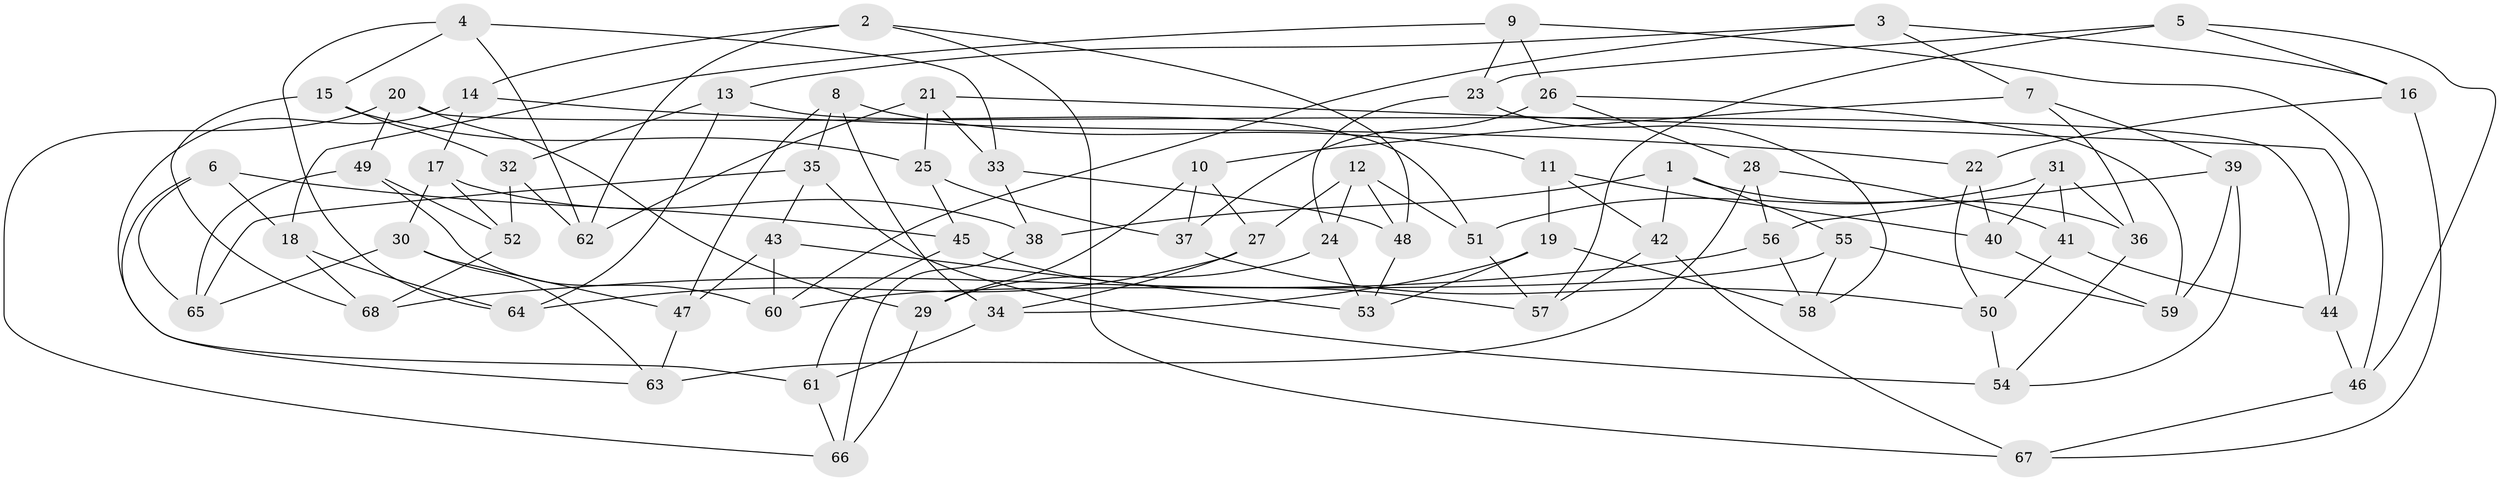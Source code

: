 // coarse degree distribution, {6: 0.2553191489361702, 10: 0.02127659574468085, 4: 0.6382978723404256, 3: 0.02127659574468085, 7: 0.02127659574468085, 8: 0.0425531914893617}
// Generated by graph-tools (version 1.1) at 2025/20/03/04/25 18:20:37]
// undirected, 68 vertices, 136 edges
graph export_dot {
graph [start="1"]
  node [color=gray90,style=filled];
  1;
  2;
  3;
  4;
  5;
  6;
  7;
  8;
  9;
  10;
  11;
  12;
  13;
  14;
  15;
  16;
  17;
  18;
  19;
  20;
  21;
  22;
  23;
  24;
  25;
  26;
  27;
  28;
  29;
  30;
  31;
  32;
  33;
  34;
  35;
  36;
  37;
  38;
  39;
  40;
  41;
  42;
  43;
  44;
  45;
  46;
  47;
  48;
  49;
  50;
  51;
  52;
  53;
  54;
  55;
  56;
  57;
  58;
  59;
  60;
  61;
  62;
  63;
  64;
  65;
  66;
  67;
  68;
  1 -- 42;
  1 -- 38;
  1 -- 55;
  1 -- 36;
  2 -- 14;
  2 -- 62;
  2 -- 67;
  2 -- 48;
  3 -- 60;
  3 -- 13;
  3 -- 7;
  3 -- 16;
  4 -- 64;
  4 -- 62;
  4 -- 15;
  4 -- 33;
  5 -- 16;
  5 -- 23;
  5 -- 57;
  5 -- 46;
  6 -- 45;
  6 -- 18;
  6 -- 65;
  6 -- 63;
  7 -- 10;
  7 -- 39;
  7 -- 36;
  8 -- 11;
  8 -- 34;
  8 -- 47;
  8 -- 35;
  9 -- 18;
  9 -- 46;
  9 -- 26;
  9 -- 23;
  10 -- 29;
  10 -- 27;
  10 -- 37;
  11 -- 40;
  11 -- 42;
  11 -- 19;
  12 -- 27;
  12 -- 24;
  12 -- 51;
  12 -- 48;
  13 -- 51;
  13 -- 64;
  13 -- 32;
  14 -- 61;
  14 -- 17;
  14 -- 22;
  15 -- 68;
  15 -- 32;
  15 -- 25;
  16 -- 22;
  16 -- 67;
  17 -- 30;
  17 -- 38;
  17 -- 52;
  18 -- 64;
  18 -- 68;
  19 -- 58;
  19 -- 34;
  19 -- 53;
  20 -- 49;
  20 -- 44;
  20 -- 66;
  20 -- 29;
  21 -- 62;
  21 -- 33;
  21 -- 25;
  21 -- 44;
  22 -- 50;
  22 -- 40;
  23 -- 58;
  23 -- 24;
  24 -- 29;
  24 -- 53;
  25 -- 37;
  25 -- 45;
  26 -- 37;
  26 -- 28;
  26 -- 59;
  27 -- 64;
  27 -- 34;
  28 -- 41;
  28 -- 63;
  28 -- 56;
  29 -- 66;
  30 -- 65;
  30 -- 47;
  30 -- 63;
  31 -- 51;
  31 -- 40;
  31 -- 36;
  31 -- 41;
  32 -- 62;
  32 -- 52;
  33 -- 48;
  33 -- 38;
  34 -- 61;
  35 -- 65;
  35 -- 54;
  35 -- 43;
  36 -- 54;
  37 -- 50;
  38 -- 66;
  39 -- 56;
  39 -- 54;
  39 -- 59;
  40 -- 59;
  41 -- 44;
  41 -- 50;
  42 -- 67;
  42 -- 57;
  43 -- 60;
  43 -- 53;
  43 -- 47;
  44 -- 46;
  45 -- 57;
  45 -- 61;
  46 -- 67;
  47 -- 63;
  48 -- 53;
  49 -- 60;
  49 -- 52;
  49 -- 65;
  50 -- 54;
  51 -- 57;
  52 -- 68;
  55 -- 59;
  55 -- 58;
  55 -- 60;
  56 -- 58;
  56 -- 68;
  61 -- 66;
}
